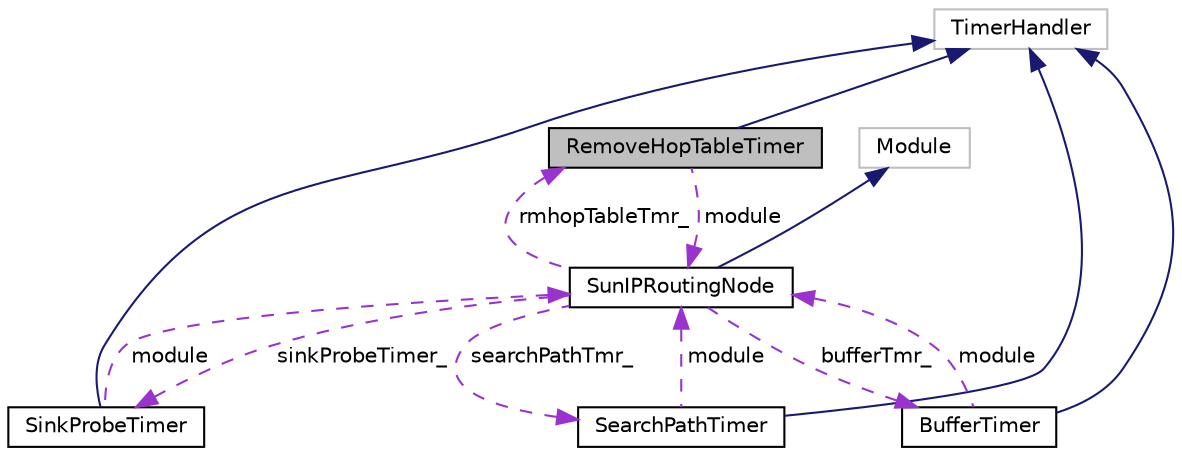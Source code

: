 digraph "RemoveHopTableTimer"
{
 // LATEX_PDF_SIZE
  edge [fontname="Helvetica",fontsize="10",labelfontname="Helvetica",labelfontsize="10"];
  node [fontname="Helvetica",fontsize="10",shape=record];
  Node1 [label="RemoveHopTableTimer",height=0.2,width=0.4,color="black", fillcolor="grey75", style="filled", fontcolor="black",tooltip="RemoveHopTableTimer class is used to handle the validity time of hop tables."];
  Node2 -> Node1 [dir="back",color="midnightblue",fontsize="10",style="solid",fontname="Helvetica"];
  Node2 [label="TimerHandler",height=0.2,width=0.4,color="grey75", fillcolor="white", style="filled",tooltip=" "];
  Node3 -> Node1 [dir="back",color="darkorchid3",fontsize="10",style="dashed",label=" module" ,fontname="Helvetica"];
  Node3 [label="SunIPRoutingNode",height=0.2,width=0.4,color="black", fillcolor="white", style="filled",URL="$classSunIPRoutingNode.html",tooltip="SunIPRoutingNode class is used to represent the routing layer of a node."];
  Node4 -> Node3 [dir="back",color="midnightblue",fontsize="10",style="solid",fontname="Helvetica"];
  Node4 [label="Module",height=0.2,width=0.4,color="grey75", fillcolor="white", style="filled",tooltip=" "];
  Node5 -> Node3 [dir="back",color="darkorchid3",fontsize="10",style="dashed",label=" sinkProbeTimer_" ,fontname="Helvetica"];
  Node5 [label="SinkProbeTimer",height=0.2,width=0.4,color="black", fillcolor="white", style="filled",URL="$classSinkProbeTimer.html",tooltip="SinkProbeTimer class is used to handle the validity time of a probe message."];
  Node2 -> Node5 [dir="back",color="midnightblue",fontsize="10",style="solid",fontname="Helvetica"];
  Node3 -> Node5 [dir="back",color="darkorchid3",fontsize="10",style="dashed",label=" module" ,fontname="Helvetica"];
  Node6 -> Node3 [dir="back",color="darkorchid3",fontsize="10",style="dashed",label=" bufferTmr_" ,fontname="Helvetica"];
  Node6 [label="BufferTimer",height=0.2,width=0.4,color="black", fillcolor="white", style="filled",URL="$classBufferTimer.html",tooltip="‍**"];
  Node2 -> Node6 [dir="back",color="midnightblue",fontsize="10",style="solid",fontname="Helvetica"];
  Node3 -> Node6 [dir="back",color="darkorchid3",fontsize="10",style="dashed",label=" module" ,fontname="Helvetica"];
  Node7 -> Node3 [dir="back",color="darkorchid3",fontsize="10",style="dashed",label=" searchPathTmr_" ,fontname="Helvetica"];
  Node7 [label="SearchPathTimer",height=0.2,width=0.4,color="black", fillcolor="white", style="filled",URL="$classSearchPathTimer.html",tooltip="SearchPathTimer class is used to handle the timer of Search Path requests."];
  Node2 -> Node7 [dir="back",color="midnightblue",fontsize="10",style="solid",fontname="Helvetica"];
  Node3 -> Node7 [dir="back",color="darkorchid3",fontsize="10",style="dashed",label=" module" ,fontname="Helvetica"];
  Node1 -> Node3 [dir="back",color="darkorchid3",fontsize="10",style="dashed",label=" rmhopTableTmr_" ,fontname="Helvetica"];
}
